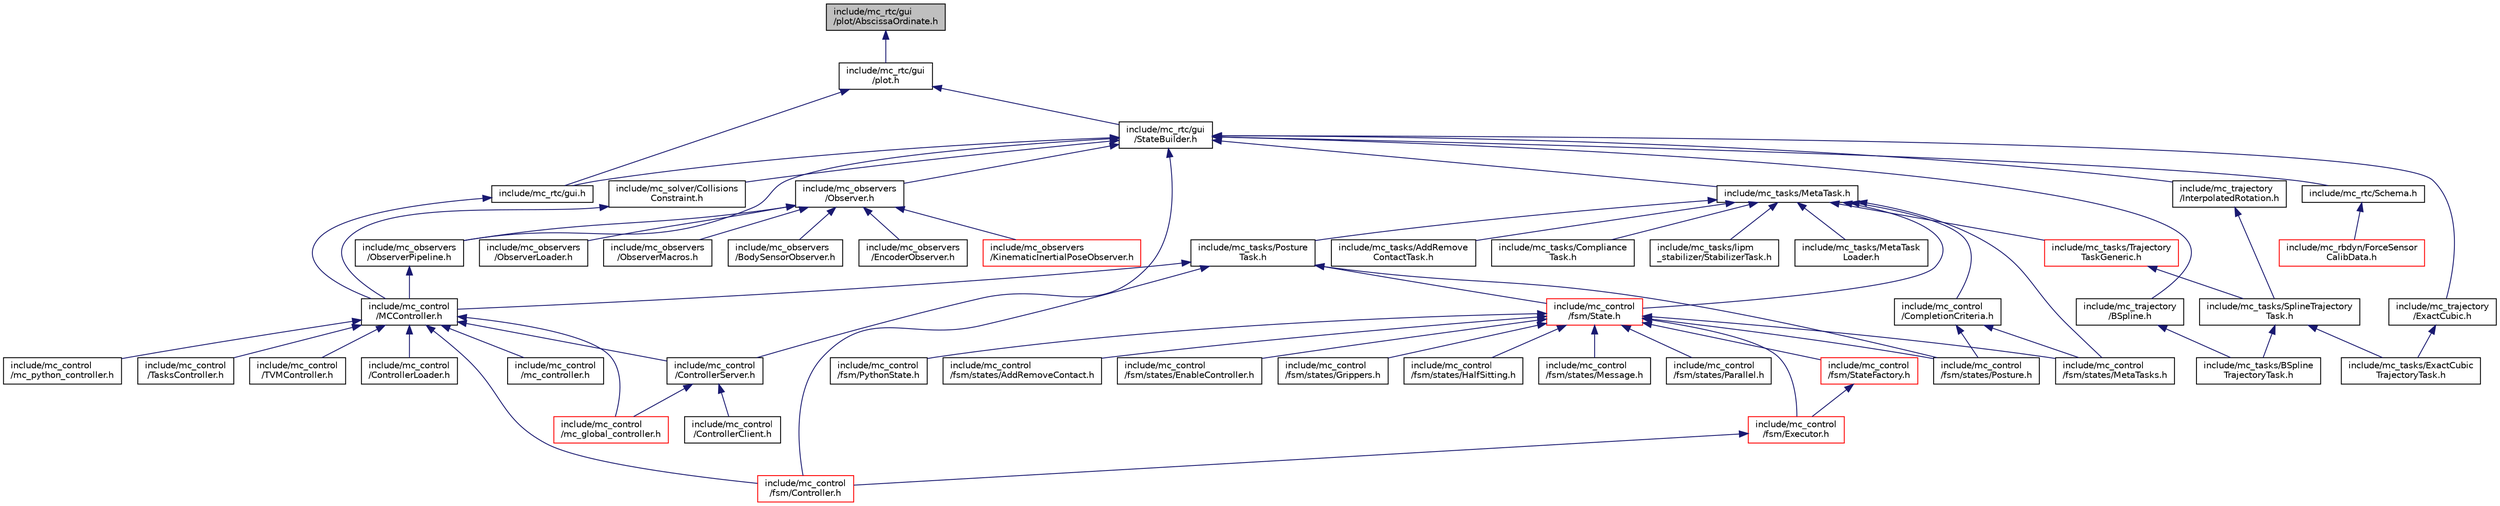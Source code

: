 digraph "include/mc_rtc/gui/plot/AbscissaOrdinate.h"
{
 // INTERACTIVE_SVG=YES
 // LATEX_PDF_SIZE
  edge [fontname="Helvetica",fontsize="10",labelfontname="Helvetica",labelfontsize="10"];
  node [fontname="Helvetica",fontsize="10",shape=record];
  Node1 [label="include/mc_rtc/gui\l/plot/AbscissaOrdinate.h",height=0.2,width=0.4,color="black", fillcolor="grey75", style="filled", fontcolor="black",tooltip=" "];
  Node1 -> Node2 [dir="back",color="midnightblue",fontsize="10",style="solid",fontname="Helvetica"];
  Node2 [label="include/mc_rtc/gui\l/plot.h",height=0.2,width=0.4,color="black", fillcolor="white", style="filled",URL="$plot_8h.html",tooltip=" "];
  Node2 -> Node3 [dir="back",color="midnightblue",fontsize="10",style="solid",fontname="Helvetica"];
  Node3 [label="include/mc_rtc/gui\l/StateBuilder.h",height=0.2,width=0.4,color="black", fillcolor="white", style="filled",URL="$StateBuilder_8h.html",tooltip=" "];
  Node3 -> Node4 [dir="back",color="midnightblue",fontsize="10",style="solid",fontname="Helvetica"];
  Node4 [label="include/mc_tasks/MetaTask.h",height=0.2,width=0.4,color="black", fillcolor="white", style="filled",URL="$MetaTask_8h.html",tooltip=" "];
  Node4 -> Node5 [dir="back",color="midnightblue",fontsize="10",style="solid",fontname="Helvetica"];
  Node5 [label="include/mc_control\l/CompletionCriteria.h",height=0.2,width=0.4,color="black", fillcolor="white", style="filled",URL="$CompletionCriteria_8h.html",tooltip=" "];
  Node5 -> Node6 [dir="back",color="midnightblue",fontsize="10",style="solid",fontname="Helvetica"];
  Node6 [label="include/mc_control\l/fsm/states/MetaTasks.h",height=0.2,width=0.4,color="black", fillcolor="white", style="filled",URL="$MetaTasks_8h.html",tooltip=" "];
  Node5 -> Node7 [dir="back",color="midnightblue",fontsize="10",style="solid",fontname="Helvetica"];
  Node7 [label="include/mc_control\l/fsm/states/Posture.h",height=0.2,width=0.4,color="black", fillcolor="white", style="filled",URL="$Posture_8h.html",tooltip=" "];
  Node4 -> Node8 [dir="back",color="midnightblue",fontsize="10",style="solid",fontname="Helvetica"];
  Node8 [label="include/mc_tasks/Posture\lTask.h",height=0.2,width=0.4,color="black", fillcolor="white", style="filled",URL="$PostureTask_8h.html",tooltip=" "];
  Node8 -> Node9 [dir="back",color="midnightblue",fontsize="10",style="solid",fontname="Helvetica"];
  Node9 [label="include/mc_control\l/MCController.h",height=0.2,width=0.4,color="black", fillcolor="white", style="filled",URL="$MCController_8h.html",tooltip=" "];
  Node9 -> Node10 [dir="back",color="midnightblue",fontsize="10",style="solid",fontname="Helvetica"];
  Node10 [label="include/mc_control\l/ControllerServer.h",height=0.2,width=0.4,color="black", fillcolor="white", style="filled",URL="$ControllerServer_8h.html",tooltip=" "];
  Node10 -> Node11 [dir="back",color="midnightblue",fontsize="10",style="solid",fontname="Helvetica"];
  Node11 [label="include/mc_control\l/ControllerClient.h",height=0.2,width=0.4,color="black", fillcolor="white", style="filled",URL="$ControllerClient_8h.html",tooltip=" "];
  Node10 -> Node12 [dir="back",color="midnightblue",fontsize="10",style="solid",fontname="Helvetica"];
  Node12 [label="include/mc_control\l/mc_global_controller.h",height=0.2,width=0.4,color="red", fillcolor="white", style="filled",URL="$mc__global__controller_8h.html",tooltip=" "];
  Node9 -> Node17 [dir="back",color="midnightblue",fontsize="10",style="solid",fontname="Helvetica"];
  Node17 [label="include/mc_control\l/ControllerLoader.h",height=0.2,width=0.4,color="black", fillcolor="white", style="filled",URL="$ControllerLoader_8h.html",tooltip=" "];
  Node9 -> Node18 [dir="back",color="midnightblue",fontsize="10",style="solid",fontname="Helvetica"];
  Node18 [label="include/mc_control\l/fsm/Controller.h",height=0.2,width=0.4,color="red", fillcolor="white", style="filled",URL="$Controller_8h.html",tooltip=" "];
  Node9 -> Node12 [dir="back",color="midnightblue",fontsize="10",style="solid",fontname="Helvetica"];
  Node9 -> Node21 [dir="back",color="midnightblue",fontsize="10",style="solid",fontname="Helvetica"];
  Node21 [label="include/mc_control\l/mc_controller.h",height=0.2,width=0.4,color="black", fillcolor="white", style="filled",URL="$mc__controller_8h.html",tooltip=" "];
  Node9 -> Node22 [dir="back",color="midnightblue",fontsize="10",style="solid",fontname="Helvetica"];
  Node22 [label="include/mc_control\l/mc_python_controller.h",height=0.2,width=0.4,color="black", fillcolor="white", style="filled",URL="$mc__python__controller_8h.html",tooltip=" "];
  Node9 -> Node23 [dir="back",color="midnightblue",fontsize="10",style="solid",fontname="Helvetica"];
  Node23 [label="include/mc_control\l/TasksController.h",height=0.2,width=0.4,color="black", fillcolor="white", style="filled",URL="$TasksController_8h.html",tooltip=" "];
  Node9 -> Node24 [dir="back",color="midnightblue",fontsize="10",style="solid",fontname="Helvetica"];
  Node24 [label="include/mc_control\l/TVMController.h",height=0.2,width=0.4,color="black", fillcolor="white", style="filled",URL="$TVMController_8h.html",tooltip=" "];
  Node8 -> Node25 [dir="back",color="midnightblue",fontsize="10",style="solid",fontname="Helvetica"];
  Node25 [label="include/mc_control\l/fsm/State.h",height=0.2,width=0.4,color="red", fillcolor="white", style="filled",URL="$State_8h.html",tooltip=" "];
  Node25 -> Node26 [dir="back",color="midnightblue",fontsize="10",style="solid",fontname="Helvetica"];
  Node26 [label="include/mc_control\l/fsm/Executor.h",height=0.2,width=0.4,color="red", fillcolor="white", style="filled",URL="$Executor_8h.html",tooltip=" "];
  Node26 -> Node18 [dir="back",color="midnightblue",fontsize="10",style="solid",fontname="Helvetica"];
  Node25 -> Node28 [dir="back",color="midnightblue",fontsize="10",style="solid",fontname="Helvetica"];
  Node28 [label="include/mc_control\l/fsm/StateFactory.h",height=0.2,width=0.4,color="red", fillcolor="white", style="filled",URL="$StateFactory_8h.html",tooltip=" "];
  Node28 -> Node26 [dir="back",color="midnightblue",fontsize="10",style="solid",fontname="Helvetica"];
  Node25 -> Node30 [dir="back",color="midnightblue",fontsize="10",style="solid",fontname="Helvetica"];
  Node30 [label="include/mc_control\l/fsm/PythonState.h",height=0.2,width=0.4,color="black", fillcolor="white", style="filled",URL="$PythonState_8h.html",tooltip=" "];
  Node25 -> Node31 [dir="back",color="midnightblue",fontsize="10",style="solid",fontname="Helvetica"];
  Node31 [label="include/mc_control\l/fsm/states/AddRemoveContact.h",height=0.2,width=0.4,color="black", fillcolor="white", style="filled",URL="$AddRemoveContact_8h.html",tooltip=" "];
  Node25 -> Node32 [dir="back",color="midnightblue",fontsize="10",style="solid",fontname="Helvetica"];
  Node32 [label="include/mc_control\l/fsm/states/EnableController.h",height=0.2,width=0.4,color="black", fillcolor="white", style="filled",URL="$EnableController_8h.html",tooltip=" "];
  Node25 -> Node33 [dir="back",color="midnightblue",fontsize="10",style="solid",fontname="Helvetica"];
  Node33 [label="include/mc_control\l/fsm/states/Grippers.h",height=0.2,width=0.4,color="black", fillcolor="white", style="filled",URL="$Grippers_8h.html",tooltip=" "];
  Node25 -> Node34 [dir="back",color="midnightblue",fontsize="10",style="solid",fontname="Helvetica"];
  Node34 [label="include/mc_control\l/fsm/states/HalfSitting.h",height=0.2,width=0.4,color="black", fillcolor="white", style="filled",URL="$HalfSitting_8h.html",tooltip=" "];
  Node25 -> Node35 [dir="back",color="midnightblue",fontsize="10",style="solid",fontname="Helvetica"];
  Node35 [label="include/mc_control\l/fsm/states/Message.h",height=0.2,width=0.4,color="black", fillcolor="white", style="filled",URL="$Message_8h.html",tooltip=" "];
  Node25 -> Node6 [dir="back",color="midnightblue",fontsize="10",style="solid",fontname="Helvetica"];
  Node25 -> Node36 [dir="back",color="midnightblue",fontsize="10",style="solid",fontname="Helvetica"];
  Node36 [label="include/mc_control\l/fsm/states/Parallel.h",height=0.2,width=0.4,color="black", fillcolor="white", style="filled",URL="$Parallel_8h.html",tooltip=" "];
  Node25 -> Node7 [dir="back",color="midnightblue",fontsize="10",style="solid",fontname="Helvetica"];
  Node8 -> Node18 [dir="back",color="midnightblue",fontsize="10",style="solid",fontname="Helvetica"];
  Node8 -> Node7 [dir="back",color="midnightblue",fontsize="10",style="solid",fontname="Helvetica"];
  Node4 -> Node25 [dir="back",color="midnightblue",fontsize="10",style="solid",fontname="Helvetica"];
  Node4 -> Node39 [dir="back",color="midnightblue",fontsize="10",style="solid",fontname="Helvetica"];
  Node39 [label="include/mc_tasks/Trajectory\lTaskGeneric.h",height=0.2,width=0.4,color="red", fillcolor="white", style="filled",URL="$TrajectoryTaskGeneric_8h.html",tooltip=" "];
  Node39 -> Node53 [dir="back",color="midnightblue",fontsize="10",style="solid",fontname="Helvetica"];
  Node53 [label="include/mc_tasks/SplineTrajectory\lTask.h",height=0.2,width=0.4,color="black", fillcolor="white", style="filled",URL="$SplineTrajectoryTask_8h.html",tooltip=" "];
  Node53 -> Node54 [dir="back",color="midnightblue",fontsize="10",style="solid",fontname="Helvetica"];
  Node54 [label="include/mc_tasks/BSpline\lTrajectoryTask.h",height=0.2,width=0.4,color="black", fillcolor="white", style="filled",URL="$BSplineTrajectoryTask_8h.html",tooltip=" "];
  Node53 -> Node55 [dir="back",color="midnightblue",fontsize="10",style="solid",fontname="Helvetica"];
  Node55 [label="include/mc_tasks/ExactCubic\lTrajectoryTask.h",height=0.2,width=0.4,color="black", fillcolor="white", style="filled",URL="$ExactCubicTrajectoryTask_8h.html",tooltip=" "];
  Node4 -> Node6 [dir="back",color="midnightblue",fontsize="10",style="solid",fontname="Helvetica"];
  Node4 -> Node66 [dir="back",color="midnightblue",fontsize="10",style="solid",fontname="Helvetica"];
  Node66 [label="include/mc_tasks/AddRemove\lContactTask.h",height=0.2,width=0.4,color="black", fillcolor="white", style="filled",URL="$AddRemoveContactTask_8h.html",tooltip=" "];
  Node4 -> Node42 [dir="back",color="midnightblue",fontsize="10",style="solid",fontname="Helvetica"];
  Node42 [label="include/mc_tasks/Compliance\lTask.h",height=0.2,width=0.4,color="black", fillcolor="white", style="filled",URL="$ComplianceTask_8h.html",tooltip=" "];
  Node4 -> Node44 [dir="back",color="midnightblue",fontsize="10",style="solid",fontname="Helvetica"];
  Node44 [label="include/mc_tasks/lipm\l_stabilizer/StabilizerTask.h",height=0.2,width=0.4,color="black", fillcolor="white", style="filled",URL="$StabilizerTask_8h.html",tooltip=" "];
  Node4 -> Node67 [dir="back",color="midnightblue",fontsize="10",style="solid",fontname="Helvetica"];
  Node67 [label="include/mc_tasks/MetaTask\lLoader.h",height=0.2,width=0.4,color="black", fillcolor="white", style="filled",URL="$MetaTaskLoader_8h.html",tooltip=" "];
  Node3 -> Node68 [dir="back",color="midnightblue",fontsize="10",style="solid",fontname="Helvetica"];
  Node68 [label="include/mc_rtc/Schema.h",height=0.2,width=0.4,color="black", fillcolor="white", style="filled",URL="$Schema_8h.html",tooltip=" "];
  Node68 -> Node69 [dir="back",color="midnightblue",fontsize="10",style="solid",fontname="Helvetica"];
  Node69 [label="include/mc_rbdyn/ForceSensor\lCalibData.h",height=0.2,width=0.4,color="red", fillcolor="white", style="filled",URL="$ForceSensorCalibData_8h.html",tooltip=" "];
  Node3 -> Node117 [dir="back",color="midnightblue",fontsize="10",style="solid",fontname="Helvetica"];
  Node117 [label="include/mc_observers\l/Observer.h",height=0.2,width=0.4,color="black", fillcolor="white", style="filled",URL="$Observer_8h.html",tooltip=" "];
  Node117 -> Node118 [dir="back",color="midnightblue",fontsize="10",style="solid",fontname="Helvetica"];
  Node118 [label="include/mc_observers\l/ObserverPipeline.h",height=0.2,width=0.4,color="black", fillcolor="white", style="filled",URL="$ObserverPipeline_8h.html",tooltip=" "];
  Node118 -> Node9 [dir="back",color="midnightblue",fontsize="10",style="solid",fontname="Helvetica"];
  Node117 -> Node102 [dir="back",color="midnightblue",fontsize="10",style="solid",fontname="Helvetica"];
  Node102 [label="include/mc_observers\l/BodySensorObserver.h",height=0.2,width=0.4,color="black", fillcolor="white", style="filled",URL="$BodySensorObserver_8h.html",tooltip=" "];
  Node117 -> Node103 [dir="back",color="midnightblue",fontsize="10",style="solid",fontname="Helvetica"];
  Node103 [label="include/mc_observers\l/EncoderObserver.h",height=0.2,width=0.4,color="black", fillcolor="white", style="filled",URL="$EncoderObserver_8h.html",tooltip=" "];
  Node117 -> Node104 [dir="back",color="midnightblue",fontsize="10",style="solid",fontname="Helvetica"];
  Node104 [label="include/mc_observers\l/KinematicInertialPoseObserver.h",height=0.2,width=0.4,color="red", fillcolor="white", style="filled",URL="$KinematicInertialPoseObserver_8h.html",tooltip=" "];
  Node117 -> Node119 [dir="back",color="midnightblue",fontsize="10",style="solid",fontname="Helvetica"];
  Node119 [label="include/mc_observers\l/ObserverLoader.h",height=0.2,width=0.4,color="black", fillcolor="white", style="filled",URL="$ObserverLoader_8h.html",tooltip=" "];
  Node117 -> Node120 [dir="back",color="midnightblue",fontsize="10",style="solid",fontname="Helvetica"];
  Node120 [label="include/mc_observers\l/ObserverMacros.h",height=0.2,width=0.4,color="black", fillcolor="white", style="filled",URL="$ObserverMacros_8h.html",tooltip=" "];
  Node3 -> Node118 [dir="back",color="midnightblue",fontsize="10",style="solid",fontname="Helvetica"];
  Node3 -> Node99 [dir="back",color="midnightblue",fontsize="10",style="solid",fontname="Helvetica"];
  Node99 [label="include/mc_rtc/gui.h",height=0.2,width=0.4,color="black", fillcolor="white", style="filled",URL="$gui_8h.html",tooltip=" "];
  Node99 -> Node9 [dir="back",color="midnightblue",fontsize="10",style="solid",fontname="Helvetica"];
  Node3 -> Node78 [dir="back",color="midnightblue",fontsize="10",style="solid",fontname="Helvetica"];
  Node78 [label="include/mc_solver/Collisions\lConstraint.h",height=0.2,width=0.4,color="black", fillcolor="white", style="filled",URL="$CollisionsConstraint_8h.html",tooltip=" "];
  Node78 -> Node9 [dir="back",color="midnightblue",fontsize="10",style="solid",fontname="Helvetica"];
  Node3 -> Node10 [dir="back",color="midnightblue",fontsize="10",style="solid",fontname="Helvetica"];
  Node3 -> Node121 [dir="back",color="midnightblue",fontsize="10",style="solid",fontname="Helvetica"];
  Node121 [label="include/mc_trajectory\l/InterpolatedRotation.h",height=0.2,width=0.4,color="black", fillcolor="white", style="filled",URL="$InterpolatedRotation_8h.html",tooltip=" "];
  Node121 -> Node53 [dir="back",color="midnightblue",fontsize="10",style="solid",fontname="Helvetica"];
  Node3 -> Node122 [dir="back",color="midnightblue",fontsize="10",style="solid",fontname="Helvetica"];
  Node122 [label="include/mc_trajectory\l/BSpline.h",height=0.2,width=0.4,color="black", fillcolor="white", style="filled",URL="$BSpline_8h.html",tooltip=" "];
  Node122 -> Node54 [dir="back",color="midnightblue",fontsize="10",style="solid",fontname="Helvetica"];
  Node3 -> Node123 [dir="back",color="midnightblue",fontsize="10",style="solid",fontname="Helvetica"];
  Node123 [label="include/mc_trajectory\l/ExactCubic.h",height=0.2,width=0.4,color="black", fillcolor="white", style="filled",URL="$ExactCubic_8h.html",tooltip=" "];
  Node123 -> Node55 [dir="back",color="midnightblue",fontsize="10",style="solid",fontname="Helvetica"];
  Node2 -> Node99 [dir="back",color="midnightblue",fontsize="10",style="solid",fontname="Helvetica"];
}
